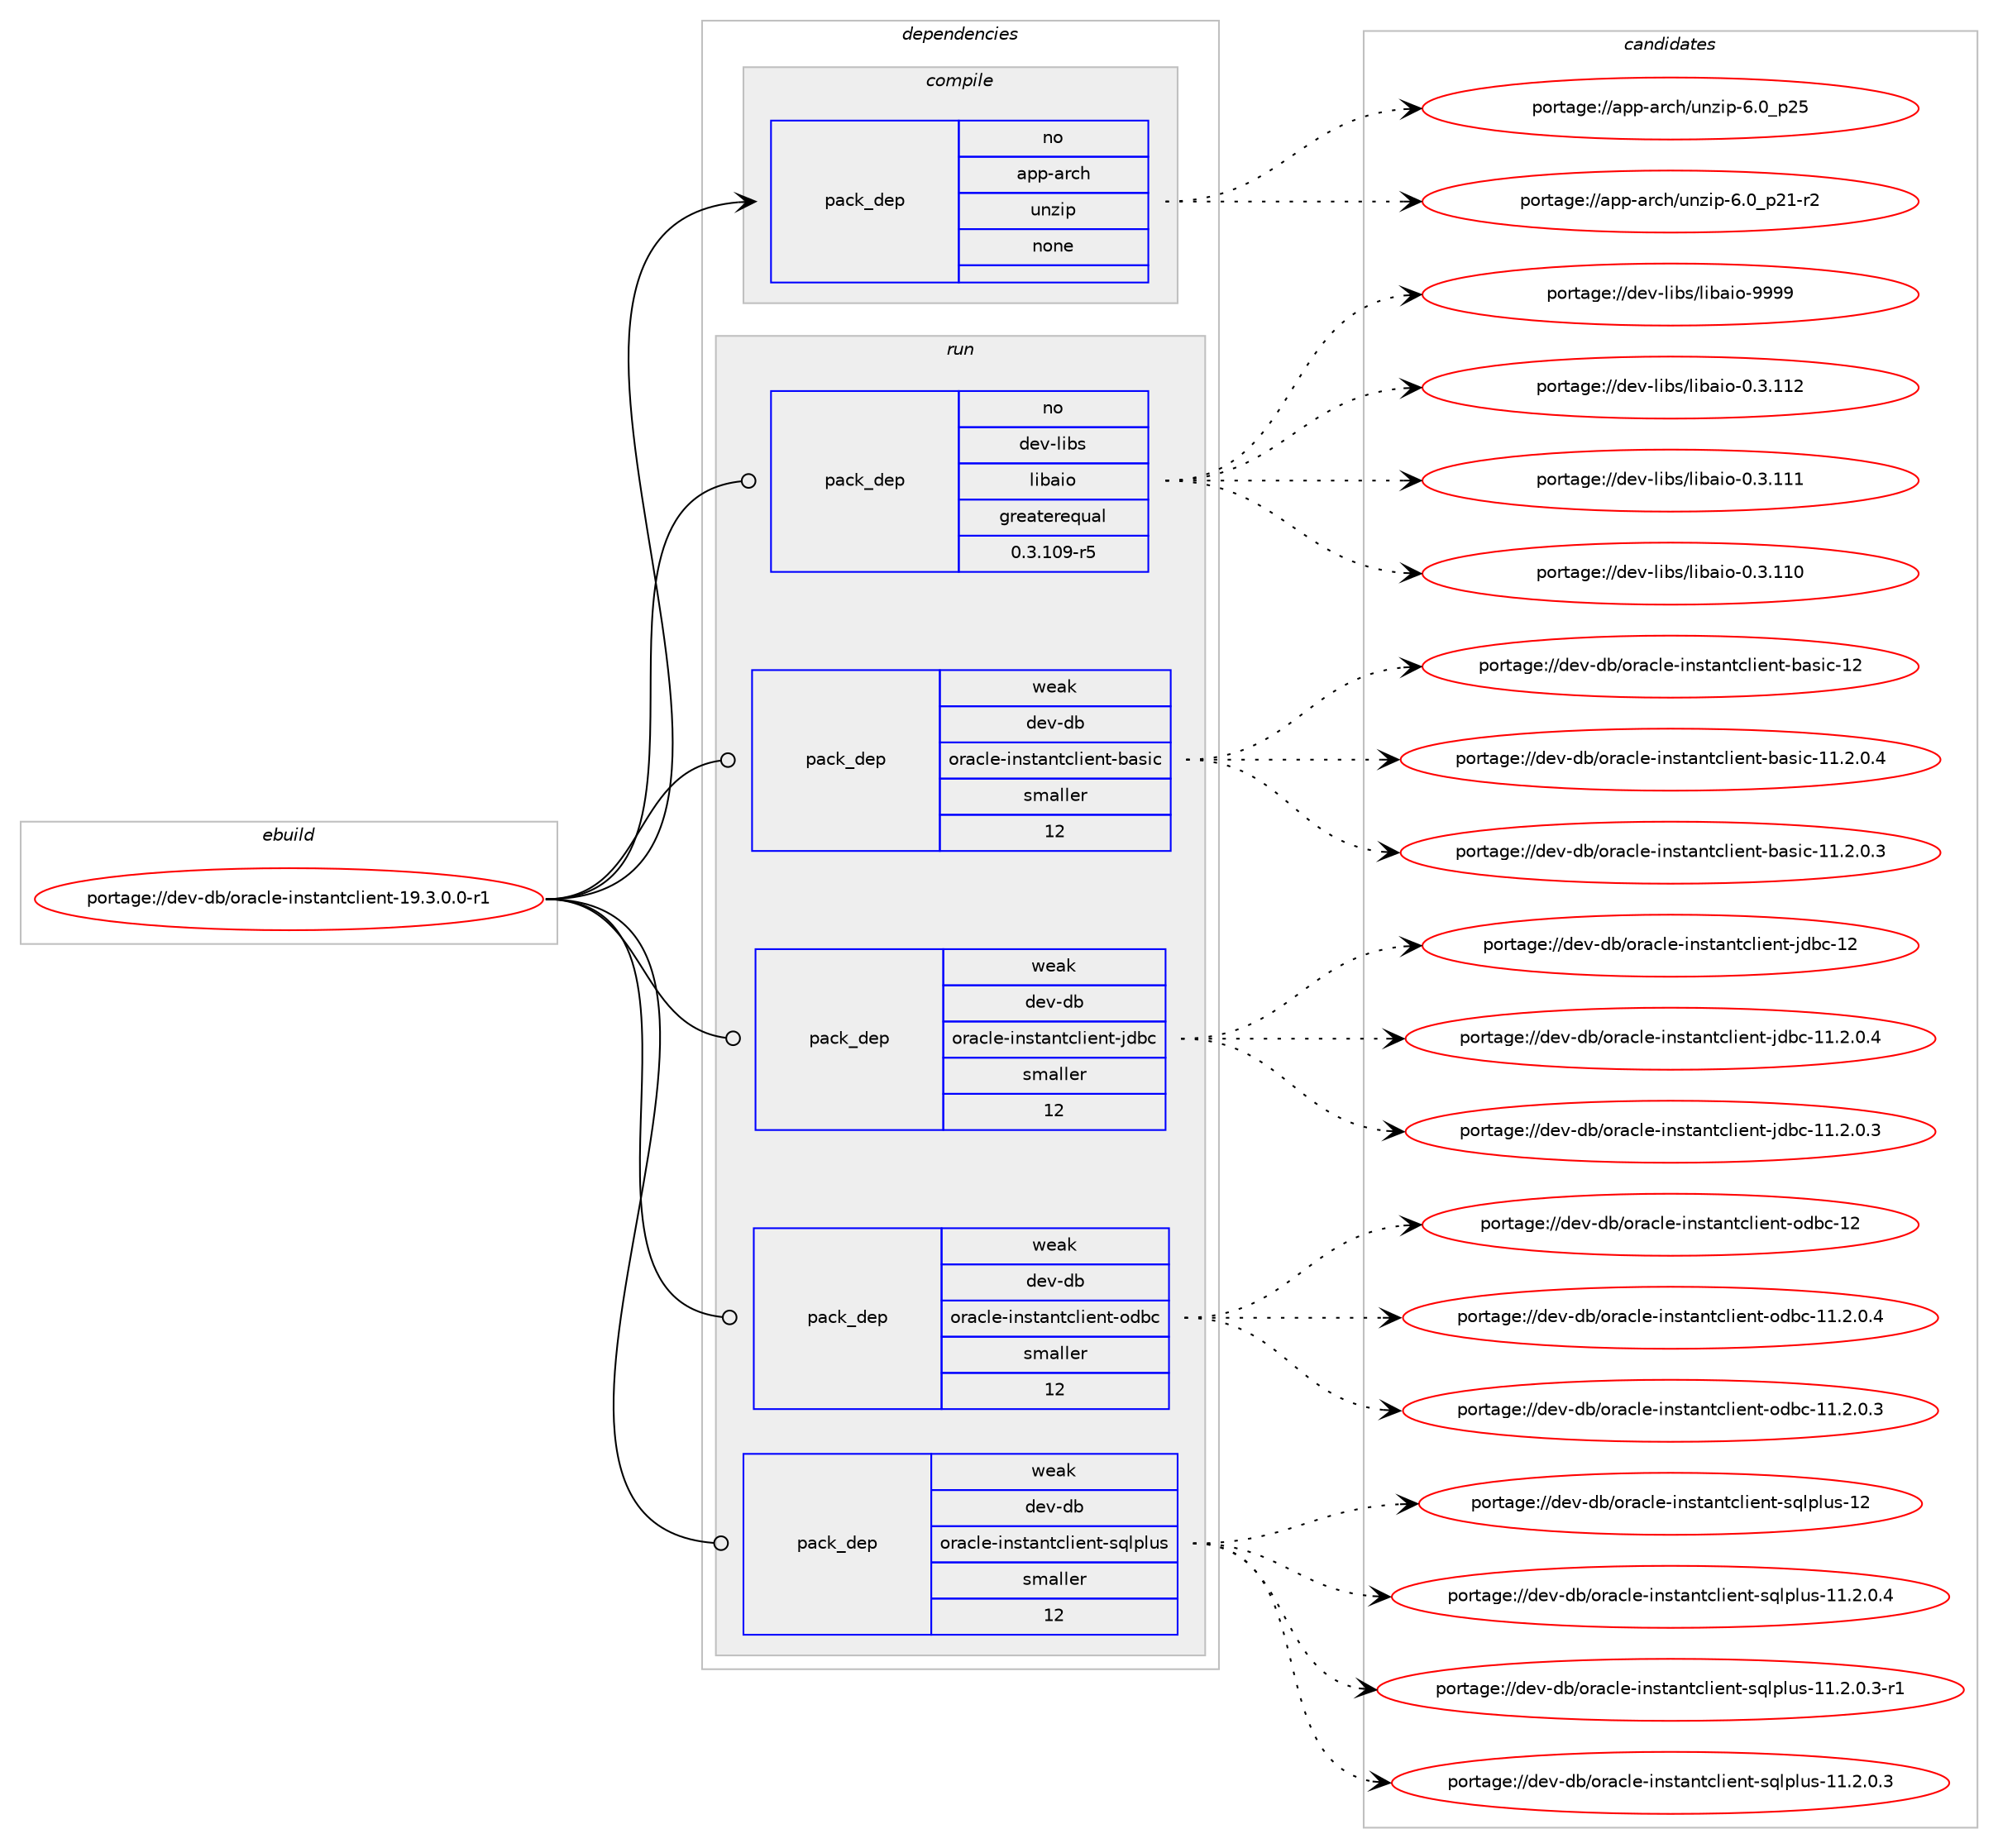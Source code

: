 digraph prolog {

# *************
# Graph options
# *************

newrank=true;
concentrate=true;
compound=true;
graph [rankdir=LR,fontname=Helvetica,fontsize=10,ranksep=1.5];#, ranksep=2.5, nodesep=0.2];
edge  [arrowhead=vee];
node  [fontname=Helvetica,fontsize=10];

# **********
# The ebuild
# **********

subgraph cluster_leftcol {
color=gray;
label=<<i>ebuild</i>>;
id [label="portage://dev-db/oracle-instantclient-19.3.0.0-r1", color=red, width=4, href="../dev-db/oracle-instantclient-19.3.0.0-r1.svg"];
}

# ****************
# The dependencies
# ****************

subgraph cluster_midcol {
color=gray;
label=<<i>dependencies</i>>;
subgraph cluster_compile {
fillcolor="#eeeeee";
style=filled;
label=<<i>compile</i>>;
subgraph pack436433 {
dependency581384 [label=<<TABLE BORDER="0" CELLBORDER="1" CELLSPACING="0" CELLPADDING="4" WIDTH="220"><TR><TD ROWSPAN="6" CELLPADDING="30">pack_dep</TD></TR><TR><TD WIDTH="110">no</TD></TR><TR><TD>app-arch</TD></TR><TR><TD>unzip</TD></TR><TR><TD>none</TD></TR><TR><TD></TD></TR></TABLE>>, shape=none, color=blue];
}
id:e -> dependency581384:w [weight=20,style="solid",arrowhead="vee"];
}
subgraph cluster_compileandrun {
fillcolor="#eeeeee";
style=filled;
label=<<i>compile and run</i>>;
}
subgraph cluster_run {
fillcolor="#eeeeee";
style=filled;
label=<<i>run</i>>;
subgraph pack436434 {
dependency581385 [label=<<TABLE BORDER="0" CELLBORDER="1" CELLSPACING="0" CELLPADDING="4" WIDTH="220"><TR><TD ROWSPAN="6" CELLPADDING="30">pack_dep</TD></TR><TR><TD WIDTH="110">no</TD></TR><TR><TD>dev-libs</TD></TR><TR><TD>libaio</TD></TR><TR><TD>greaterequal</TD></TR><TR><TD>0.3.109-r5</TD></TR></TABLE>>, shape=none, color=blue];
}
id:e -> dependency581385:w [weight=20,style="solid",arrowhead="odot"];
subgraph pack436435 {
dependency581386 [label=<<TABLE BORDER="0" CELLBORDER="1" CELLSPACING="0" CELLPADDING="4" WIDTH="220"><TR><TD ROWSPAN="6" CELLPADDING="30">pack_dep</TD></TR><TR><TD WIDTH="110">weak</TD></TR><TR><TD>dev-db</TD></TR><TR><TD>oracle-instantclient-basic</TD></TR><TR><TD>smaller</TD></TR><TR><TD>12</TD></TR></TABLE>>, shape=none, color=blue];
}
id:e -> dependency581386:w [weight=20,style="solid",arrowhead="odot"];
subgraph pack436436 {
dependency581387 [label=<<TABLE BORDER="0" CELLBORDER="1" CELLSPACING="0" CELLPADDING="4" WIDTH="220"><TR><TD ROWSPAN="6" CELLPADDING="30">pack_dep</TD></TR><TR><TD WIDTH="110">weak</TD></TR><TR><TD>dev-db</TD></TR><TR><TD>oracle-instantclient-jdbc</TD></TR><TR><TD>smaller</TD></TR><TR><TD>12</TD></TR></TABLE>>, shape=none, color=blue];
}
id:e -> dependency581387:w [weight=20,style="solid",arrowhead="odot"];
subgraph pack436437 {
dependency581388 [label=<<TABLE BORDER="0" CELLBORDER="1" CELLSPACING="0" CELLPADDING="4" WIDTH="220"><TR><TD ROWSPAN="6" CELLPADDING="30">pack_dep</TD></TR><TR><TD WIDTH="110">weak</TD></TR><TR><TD>dev-db</TD></TR><TR><TD>oracle-instantclient-odbc</TD></TR><TR><TD>smaller</TD></TR><TR><TD>12</TD></TR></TABLE>>, shape=none, color=blue];
}
id:e -> dependency581388:w [weight=20,style="solid",arrowhead="odot"];
subgraph pack436438 {
dependency581389 [label=<<TABLE BORDER="0" CELLBORDER="1" CELLSPACING="0" CELLPADDING="4" WIDTH="220"><TR><TD ROWSPAN="6" CELLPADDING="30">pack_dep</TD></TR><TR><TD WIDTH="110">weak</TD></TR><TR><TD>dev-db</TD></TR><TR><TD>oracle-instantclient-sqlplus</TD></TR><TR><TD>smaller</TD></TR><TR><TD>12</TD></TR></TABLE>>, shape=none, color=blue];
}
id:e -> dependency581389:w [weight=20,style="solid",arrowhead="odot"];
}
}

# **************
# The candidates
# **************

subgraph cluster_choices {
rank=same;
color=gray;
label=<<i>candidates</i>>;

subgraph choice436433 {
color=black;
nodesep=1;
choice971121124597114991044711711012210511245544648951125053 [label="portage://app-arch/unzip-6.0_p25", color=red, width=4,href="../app-arch/unzip-6.0_p25.svg"];
choice9711211245971149910447117110122105112455446489511250494511450 [label="portage://app-arch/unzip-6.0_p21-r2", color=red, width=4,href="../app-arch/unzip-6.0_p21-r2.svg"];
dependency581384:e -> choice971121124597114991044711711012210511245544648951125053:w [style=dotted,weight="100"];
dependency581384:e -> choice9711211245971149910447117110122105112455446489511250494511450:w [style=dotted,weight="100"];
}
subgraph choice436434 {
color=black;
nodesep=1;
choice10010111845108105981154710810598971051114557575757 [label="portage://dev-libs/libaio-9999", color=red, width=4,href="../dev-libs/libaio-9999.svg"];
choice10010111845108105981154710810598971051114548465146494950 [label="portage://dev-libs/libaio-0.3.112", color=red, width=4,href="../dev-libs/libaio-0.3.112.svg"];
choice10010111845108105981154710810598971051114548465146494949 [label="portage://dev-libs/libaio-0.3.111", color=red, width=4,href="../dev-libs/libaio-0.3.111.svg"];
choice10010111845108105981154710810598971051114548465146494948 [label="portage://dev-libs/libaio-0.3.110", color=red, width=4,href="../dev-libs/libaio-0.3.110.svg"];
dependency581385:e -> choice10010111845108105981154710810598971051114557575757:w [style=dotted,weight="100"];
dependency581385:e -> choice10010111845108105981154710810598971051114548465146494950:w [style=dotted,weight="100"];
dependency581385:e -> choice10010111845108105981154710810598971051114548465146494949:w [style=dotted,weight="100"];
dependency581385:e -> choice10010111845108105981154710810598971051114548465146494948:w [style=dotted,weight="100"];
}
subgraph choice436435 {
color=black;
nodesep=1;
choice100101118451009847111114979910810145105110115116971101169910810510111011645989711510599454950 [label="portage://dev-db/oracle-instantclient-basic-12", color=red, width=4,href="../dev-db/oracle-instantclient-basic-12.svg"];
choice100101118451009847111114979910810145105110115116971101169910810510111011645989711510599454949465046484652 [label="portage://dev-db/oracle-instantclient-basic-11.2.0.4", color=red, width=4,href="../dev-db/oracle-instantclient-basic-11.2.0.4.svg"];
choice100101118451009847111114979910810145105110115116971101169910810510111011645989711510599454949465046484651 [label="portage://dev-db/oracle-instantclient-basic-11.2.0.3", color=red, width=4,href="../dev-db/oracle-instantclient-basic-11.2.0.3.svg"];
dependency581386:e -> choice100101118451009847111114979910810145105110115116971101169910810510111011645989711510599454950:w [style=dotted,weight="100"];
dependency581386:e -> choice100101118451009847111114979910810145105110115116971101169910810510111011645989711510599454949465046484652:w [style=dotted,weight="100"];
dependency581386:e -> choice100101118451009847111114979910810145105110115116971101169910810510111011645989711510599454949465046484651:w [style=dotted,weight="100"];
}
subgraph choice436436 {
color=black;
nodesep=1;
choice1001011184510098471111149799108101451051101151169711011699108105101110116451061009899454950 [label="portage://dev-db/oracle-instantclient-jdbc-12", color=red, width=4,href="../dev-db/oracle-instantclient-jdbc-12.svg"];
choice1001011184510098471111149799108101451051101151169711011699108105101110116451061009899454949465046484652 [label="portage://dev-db/oracle-instantclient-jdbc-11.2.0.4", color=red, width=4,href="../dev-db/oracle-instantclient-jdbc-11.2.0.4.svg"];
choice1001011184510098471111149799108101451051101151169711011699108105101110116451061009899454949465046484651 [label="portage://dev-db/oracle-instantclient-jdbc-11.2.0.3", color=red, width=4,href="../dev-db/oracle-instantclient-jdbc-11.2.0.3.svg"];
dependency581387:e -> choice1001011184510098471111149799108101451051101151169711011699108105101110116451061009899454950:w [style=dotted,weight="100"];
dependency581387:e -> choice1001011184510098471111149799108101451051101151169711011699108105101110116451061009899454949465046484652:w [style=dotted,weight="100"];
dependency581387:e -> choice1001011184510098471111149799108101451051101151169711011699108105101110116451061009899454949465046484651:w [style=dotted,weight="100"];
}
subgraph choice436437 {
color=black;
nodesep=1;
choice1001011184510098471111149799108101451051101151169711011699108105101110116451111009899454950 [label="portage://dev-db/oracle-instantclient-odbc-12", color=red, width=4,href="../dev-db/oracle-instantclient-odbc-12.svg"];
choice1001011184510098471111149799108101451051101151169711011699108105101110116451111009899454949465046484652 [label="portage://dev-db/oracle-instantclient-odbc-11.2.0.4", color=red, width=4,href="../dev-db/oracle-instantclient-odbc-11.2.0.4.svg"];
choice1001011184510098471111149799108101451051101151169711011699108105101110116451111009899454949465046484651 [label="portage://dev-db/oracle-instantclient-odbc-11.2.0.3", color=red, width=4,href="../dev-db/oracle-instantclient-odbc-11.2.0.3.svg"];
dependency581388:e -> choice1001011184510098471111149799108101451051101151169711011699108105101110116451111009899454950:w [style=dotted,weight="100"];
dependency581388:e -> choice1001011184510098471111149799108101451051101151169711011699108105101110116451111009899454949465046484652:w [style=dotted,weight="100"];
dependency581388:e -> choice1001011184510098471111149799108101451051101151169711011699108105101110116451111009899454949465046484651:w [style=dotted,weight="100"];
}
subgraph choice436438 {
color=black;
nodesep=1;
choice100101118451009847111114979910810145105110115116971101169910810510111011645115113108112108117115454950 [label="portage://dev-db/oracle-instantclient-sqlplus-12", color=red, width=4,href="../dev-db/oracle-instantclient-sqlplus-12.svg"];
choice100101118451009847111114979910810145105110115116971101169910810510111011645115113108112108117115454949465046484652 [label="portage://dev-db/oracle-instantclient-sqlplus-11.2.0.4", color=red, width=4,href="../dev-db/oracle-instantclient-sqlplus-11.2.0.4.svg"];
choice1001011184510098471111149799108101451051101151169711011699108105101110116451151131081121081171154549494650464846514511449 [label="portage://dev-db/oracle-instantclient-sqlplus-11.2.0.3-r1", color=red, width=4,href="../dev-db/oracle-instantclient-sqlplus-11.2.0.3-r1.svg"];
choice100101118451009847111114979910810145105110115116971101169910810510111011645115113108112108117115454949465046484651 [label="portage://dev-db/oracle-instantclient-sqlplus-11.2.0.3", color=red, width=4,href="../dev-db/oracle-instantclient-sqlplus-11.2.0.3.svg"];
dependency581389:e -> choice100101118451009847111114979910810145105110115116971101169910810510111011645115113108112108117115454950:w [style=dotted,weight="100"];
dependency581389:e -> choice100101118451009847111114979910810145105110115116971101169910810510111011645115113108112108117115454949465046484652:w [style=dotted,weight="100"];
dependency581389:e -> choice1001011184510098471111149799108101451051101151169711011699108105101110116451151131081121081171154549494650464846514511449:w [style=dotted,weight="100"];
dependency581389:e -> choice100101118451009847111114979910810145105110115116971101169910810510111011645115113108112108117115454949465046484651:w [style=dotted,weight="100"];
}
}

}
